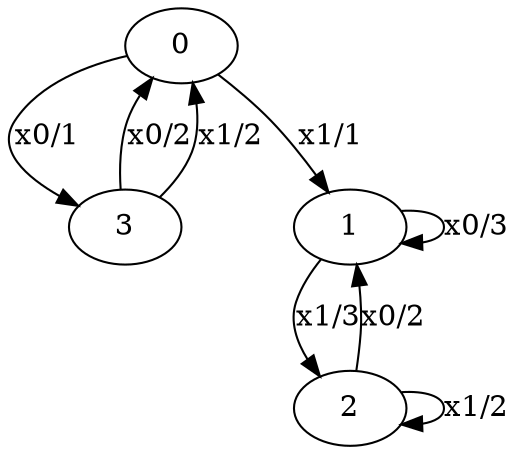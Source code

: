 digraph G{"0"->"3"[label="x0/1"];"0"->"1"[label="x1/1"];"1"->"1"[label="x0/3"];"1"->"2"[label="x1/3"];"2"->"1"[label="x0/2"];"2"->"2"[label="x1/2"];"3"->"0"[label="x0/2"];"3"->"0"[label="x1/2"];}
